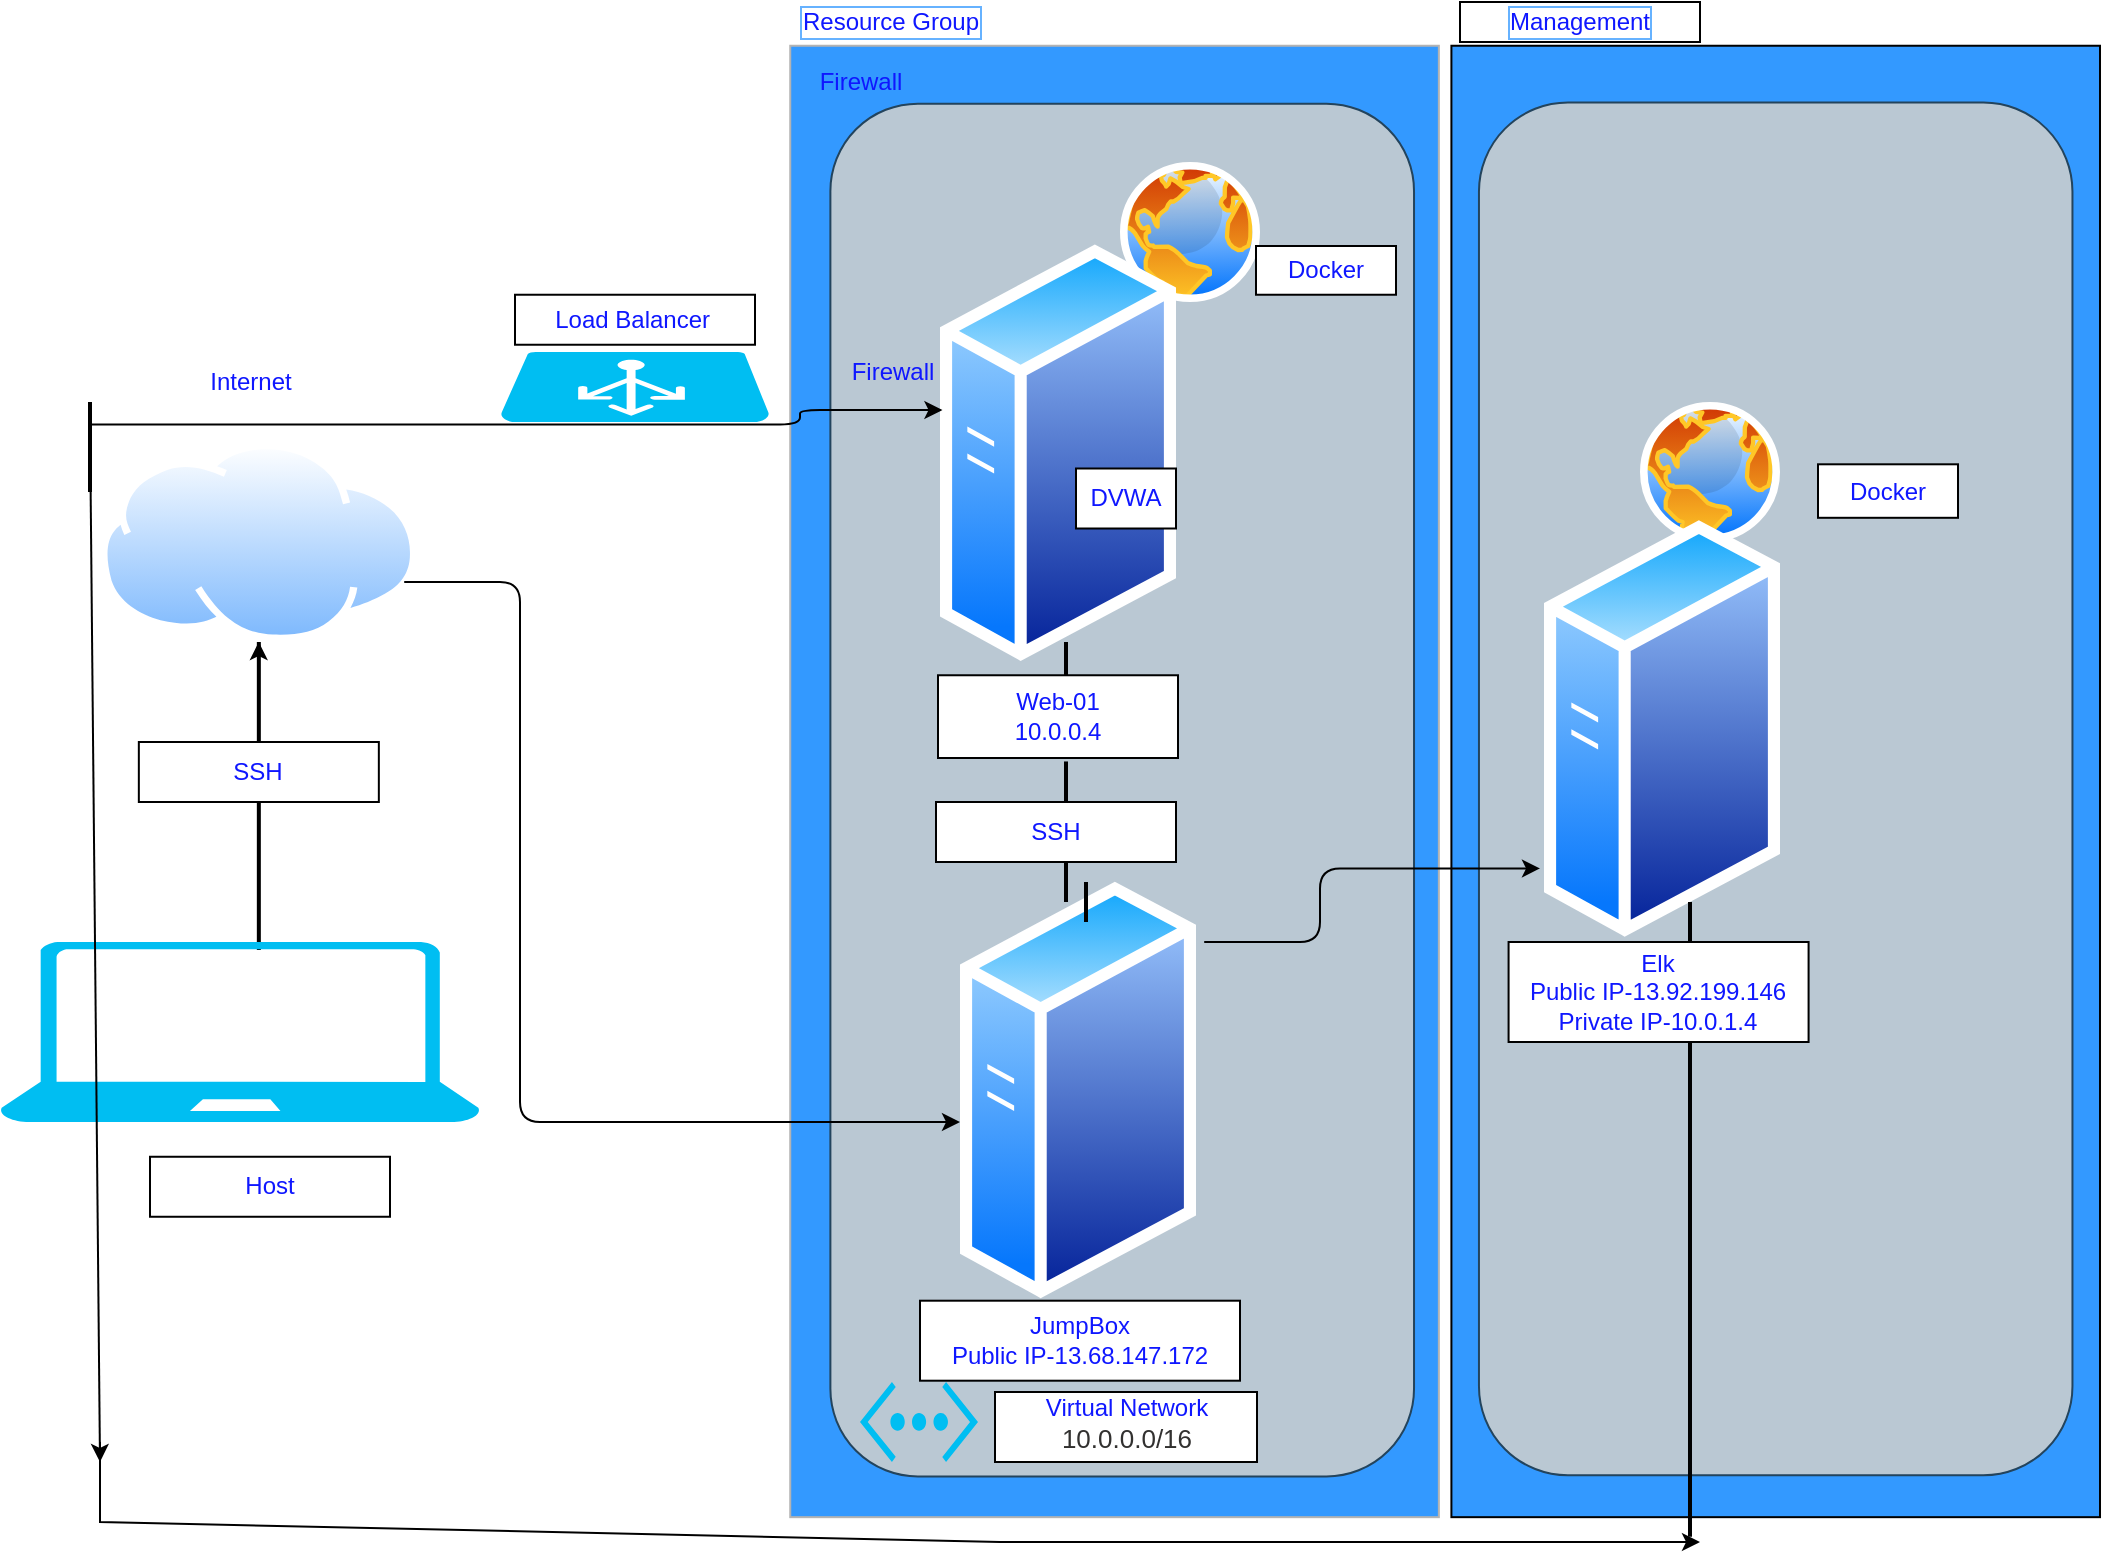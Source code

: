 <mxfile version="13.8.2" type="github">
  <diagram id="P_IlKrpKy8XU2x5JV2zW" name="Page-1">
    <mxGraphModel dx="1422" dy="1894" grid="1" gridSize="10" guides="1" tooltips="1" connect="1" arrows="1" fold="1" page="1" pageScale="1" pageWidth="850" pageHeight="1100" math="0" shadow="0">
      <root>
        <mxCell id="0" />
        <mxCell id="1" parent="0" />
        <mxCell id="mg66CrbLclxoDYNZEBj5-63" value="" style="line;strokeWidth=2;direction=south;html=1;fillColor=#00FFFF;gradientColor=none;fontColor=#99FFFF;" vertex="1" parent="1">
          <mxGeometry x="558" y="220" width="10" height="140" as="geometry" />
        </mxCell>
        <mxCell id="mg66CrbLclxoDYNZEBj5-57" value="" style="line;strokeWidth=2;direction=south;html=1;fillColor=#00FFFF;gradientColor=none;fontColor=#99FFFF;verticalAlign=top;" vertex="1" parent="1">
          <mxGeometry x="154.42" y="230" width="10" height="154.01" as="geometry" />
        </mxCell>
        <mxCell id="mg66CrbLclxoDYNZEBj5-54" value="" style="rounded=0;whiteSpace=wrap;html=1;fontColor=#0F17FF;rotation=90;fillColor=#3399FF;" vertex="1" parent="1">
          <mxGeometry x="550" y="137.58" width="735.71" height="324.3" as="geometry" />
        </mxCell>
        <mxCell id="mg66CrbLclxoDYNZEBj5-53" value="" style="rounded=0;whiteSpace=wrap;html=1;fontColor=#0F17FF;rotation=90;fillColor=#3399FF;strokeColor=#B3B3B3;" vertex="1" parent="1">
          <mxGeometry x="219.42" y="137.58" width="735.71" height="324.3" as="geometry" />
        </mxCell>
        <mxCell id="mg66CrbLclxoDYNZEBj5-51" value="" style="rounded=1;whiteSpace=wrap;html=1;rotation=90;fillColor=#bac8d3;strokeColor=#23445d;" vertex="1" parent="1">
          <mxGeometry x="574.67" y="155.07" width="686.37" height="296.75" as="geometry" />
        </mxCell>
        <mxCell id="mg66CrbLclxoDYNZEBj5-50" value="" style="rounded=1;whiteSpace=wrap;html=1;rotation=90;strokeColor=#23445d;fillColor=#bac8d3;" vertex="1" parent="1">
          <mxGeometry x="247.92" y="158.1" width="686.37" height="291.82" as="geometry" />
        </mxCell>
        <mxCell id="mg66CrbLclxoDYNZEBj5-23" value="" style="aspect=fixed;perimeter=ellipsePerimeter;html=1;align=center;shadow=0;dashed=0;spacingTop=3;image;image=img/lib/active_directory/internet_globe.svg;" vertex="1" parent="1">
          <mxGeometry x="590" y="-10" width="70" height="70" as="geometry" />
        </mxCell>
        <mxCell id="mg66CrbLclxoDYNZEBj5-1" value="" style="verticalLabelPosition=bottom;html=1;verticalAlign=top;align=center;strokeColor=none;fillColor=#00BEF2;shape=mxgraph.azure.laptop;pointerEvents=1;" vertex="1" parent="1">
          <mxGeometry x="30" y="380" width="240" height="90" as="geometry" />
        </mxCell>
        <mxCell id="mg66CrbLclxoDYNZEBj5-2" value="" style="aspect=fixed;perimeter=ellipsePerimeter;html=1;align=center;shadow=0;dashed=0;spacingTop=3;image;image=img/lib/active_directory/internet_cloud.svg;" vertex="1" parent="1">
          <mxGeometry x="80" y="130" width="158.73" height="100" as="geometry" />
        </mxCell>
        <mxCell id="mg66CrbLclxoDYNZEBj5-11" value="" style="verticalLabelPosition=bottom;html=1;verticalAlign=top;align=center;strokeColor=none;fillColor=#00BEF2;shape=mxgraph.azure.azure_load_balancer;" vertex="1" parent="1">
          <mxGeometry x="280" y="85" width="135" height="35" as="geometry" />
        </mxCell>
        <mxCell id="mg66CrbLclxoDYNZEBj5-12" value="" style="shape=image;html=1;verticalAlign=top;verticalLabelPosition=bottom;labelBackgroundColor=#ffffff;imageAspect=0;aspect=fixed;image=https://cdn4.iconfinder.com/data/icons/social-network-round-gloss-shine/128/docker-icon_copy.png;fontColor=#0F17FF;" vertex="1" parent="1">
          <mxGeometry x="910" y="160" width="128" height="128" as="geometry" />
        </mxCell>
        <mxCell id="mg66CrbLclxoDYNZEBj5-13" value="" style="aspect=fixed;perimeter=ellipsePerimeter;html=1;align=center;shadow=0;dashed=0;spacingTop=3;image;image=img/lib/active_directory/internet_globe.svg;" vertex="1" parent="1">
          <mxGeometry x="850" y="110" width="70" height="70" as="geometry" />
        </mxCell>
        <mxCell id="mg66CrbLclxoDYNZEBj5-14" value="" style="shape=image;html=1;verticalAlign=top;verticalLabelPosition=bottom;labelBackgroundColor=#ffffff;imageAspect=0;aspect=fixed;image=https://cdn4.iconfinder.com/data/icons/social-network-round-gloss-shine/128/docker-icon_copy.png" vertex="1" parent="1">
          <mxGeometry x="600" y="52.0" width="128" height="128" as="geometry" />
        </mxCell>
        <mxCell id="mg66CrbLclxoDYNZEBj5-15" value="" style="verticalLabelPosition=bottom;html=1;verticalAlign=top;align=center;strokeColor=none;fillColor=#00BEF2;shape=mxgraph.azure.virtual_network;pointerEvents=1;" vertex="1" parent="1">
          <mxGeometry x="460" y="600" width="59" height="40" as="geometry" />
        </mxCell>
        <mxCell id="mg66CrbLclxoDYNZEBj5-20" value="" style="aspect=fixed;perimeter=ellipsePerimeter;html=1;align=center;shadow=0;dashed=0;spacingTop=3;image;image=img/lib/active_directory/generic_server.svg;fontColor=#0F17FF;" vertex="1" parent="1">
          <mxGeometry x="500" y="30.0" width="118" height="210.71" as="geometry" />
        </mxCell>
        <mxCell id="mg66CrbLclxoDYNZEBj5-21" value="" style="aspect=fixed;perimeter=ellipsePerimeter;html=1;align=center;shadow=0;dashed=0;spacingTop=3;image;image=img/lib/active_directory/generic_server.svg;fontColor=#0F17FF;" vertex="1" parent="1">
          <mxGeometry x="802" y="167.9" width="118" height="210.71" as="geometry" />
        </mxCell>
        <mxCell id="mg66CrbLclxoDYNZEBj5-22" value="" style="aspect=fixed;perimeter=ellipsePerimeter;html=1;align=center;shadow=0;dashed=0;spacingTop=3;image;image=img/lib/active_directory/generic_server.svg;fontColor=#0F17FF;" vertex="1" parent="1">
          <mxGeometry x="510" y="348.64" width="118" height="210.71" as="geometry" />
        </mxCell>
        <mxCell id="mg66CrbLclxoDYNZEBj5-34" value="Resource Group" style="text;html=1;resizable=0;autosize=1;align=center;verticalAlign=middle;points=[];fillColor=none;strokeColor=none;rounded=0;fontColor=#0F17FF;labelBorderColor=#66B2FF;" vertex="1" parent="1">
          <mxGeometry x="425" y="-90" width="100" height="20" as="geometry" />
        </mxCell>
        <mxCell id="mg66CrbLclxoDYNZEBj5-35" value="Host" style="whiteSpace=wrap;html=1;fontColor=#0F17FF;" vertex="1" parent="1">
          <mxGeometry x="105" y="487.38" width="120" height="30" as="geometry" />
        </mxCell>
        <mxCell id="mg66CrbLclxoDYNZEBj5-36" value="Load Balancer&amp;nbsp;" style="whiteSpace=wrap;html=1;fontColor=#0F17FF;" vertex="1" parent="1">
          <mxGeometry x="287.5" y="56.37" width="120" height="25" as="geometry" />
        </mxCell>
        <mxCell id="mg66CrbLclxoDYNZEBj5-37" value="Internet" style="text;html=1;align=center;verticalAlign=middle;resizable=0;points=[];autosize=1;fontColor=#0F17FF;" vertex="1" parent="1">
          <mxGeometry x="125" y="90" width="60" height="20" as="geometry" />
        </mxCell>
        <mxCell id="mg66CrbLclxoDYNZEBj5-38" value="Firewall" style="text;html=1;align=center;verticalAlign=middle;resizable=0;points=[];autosize=1;fontColor=#0F17FF;" vertex="1" parent="1">
          <mxGeometry x="446.02" y="85" width="60" height="20" as="geometry" />
        </mxCell>
        <mxCell id="mg66CrbLclxoDYNZEBj5-39" value="Firewall" style="text;html=1;align=center;verticalAlign=middle;resizable=0;points=[];autosize=1;fontColor=#0F17FF;" vertex="1" parent="1">
          <mxGeometry x="430" y="-60" width="60" height="20" as="geometry" />
        </mxCell>
        <mxCell id="mg66CrbLclxoDYNZEBj5-40" value="JumpBox&lt;br&gt;Public IP-13.68.147.172" style="whiteSpace=wrap;html=1;fontColor=#0F17FF;" vertex="1" parent="1">
          <mxGeometry x="490" y="559.35" width="160" height="40" as="geometry" />
        </mxCell>
        <mxCell id="mg66CrbLclxoDYNZEBj5-41" value="Web-01&lt;br&gt;10.0.0.4" style="whiteSpace=wrap;html=1;fontColor=#0F17FF;" vertex="1" parent="1">
          <mxGeometry x="499" y="246.63" width="120" height="41.37" as="geometry" />
        </mxCell>
        <mxCell id="mg66CrbLclxoDYNZEBj5-42" value="Elk&lt;br&gt;Public IP-13.92.199.146&lt;br&gt;Private IP-10.0.1.4" style="whiteSpace=wrap;html=1;fontColor=#0F17FF;" vertex="1" parent="1">
          <mxGeometry x="784.29" y="380" width="150" height="50" as="geometry" />
        </mxCell>
        <mxCell id="mg66CrbLclxoDYNZEBj5-72" value="" style="edgeStyle=none;rounded=0;orthogonalLoop=1;jettySize=auto;html=1;fontColor=#99FFFF;" edge="1" parent="1" source="mg66CrbLclxoDYNZEBj5-43" target="mg66CrbLclxoDYNZEBj5-2">
          <mxGeometry relative="1" as="geometry" />
        </mxCell>
        <mxCell id="mg66CrbLclxoDYNZEBj5-43" value="SSH" style="whiteSpace=wrap;html=1;fontColor=#0F17FF;" vertex="1" parent="1">
          <mxGeometry x="99.42" y="280" width="120" height="30" as="geometry" />
        </mxCell>
        <mxCell id="mg66CrbLclxoDYNZEBj5-44" value="DVWA" style="whiteSpace=wrap;html=1;fontColor=#0F17FF;" vertex="1" parent="1">
          <mxGeometry x="568" y="143.25" width="50" height="30" as="geometry" />
        </mxCell>
        <mxCell id="mg66CrbLclxoDYNZEBj5-45" value="Docker" style="whiteSpace=wrap;html=1;fontColor=#0F17FF;" vertex="1" parent="1">
          <mxGeometry x="658" y="32" width="70" height="24.37" as="geometry" />
        </mxCell>
        <mxCell id="mg66CrbLclxoDYNZEBj5-46" value="Docker" style="whiteSpace=wrap;html=1;fontColor=#0F17FF;" vertex="1" parent="1">
          <mxGeometry x="939" y="141.15" width="70" height="26.75" as="geometry" />
        </mxCell>
        <mxCell id="mg66CrbLclxoDYNZEBj5-47" value="Virtual Network&lt;br&gt;&lt;div class=&quot;fxc-essentials-value fxs-portal-text&quot; tabindex=&quot;0&quot; title=&quot;10.0.0.0/16&quot; id=&quot;_weave_e_658&quot; style=&quot;font-weight: inherit ; font-size: 13px ; outline-color: rgb(96 , 94 , 92) ; overflow: hidden ; height: 18px ; line-height: 18px ; display: inline-block ; text-overflow: ellipsis ; text-align: left ; max-width: 100% ; color: rgb(50 , 49 , 48) ; outline-style: none&quot;&gt;10.0.0.0/16&lt;/div&gt;&lt;div class=&quot;fxs-copyfield-wrapper&quot; style=&quot;color: rgb(0 , 0 , 0) ; font-weight: inherit ; font-size: 13px ; position: absolute ; top: 0px ; right: 0px ; width: 24px ; height: 18px ; outline: none&quot;&gt;&lt;div class=&quot;fxs-copyfield fxc-base msportalfx-form-formelement&quot; style=&quot;font-weight: inherit ; position: absolute ; width: 24px ; top: 0px ; right: 0px ; opacity: 1 ; outline: none&quot;&gt;&lt;div class=&quot;azc-formElementSubLabelContainer&quot; style=&quot;font-weight: inherit ; outline: none&quot;&gt;&lt;div class=&quot;azc-formElementContainer&quot; style=&quot;font-weight: inherit ; outline: none&quot;&gt;&lt;div class=&quot;fxc-copyablelabel fxc-copyablelabel-disabled&quot; style=&quot;font-weight: inherit ; overflow: hidden ; padding: 0px ; background-color: transparent ; margin: -3px 0px -3px -0.5px ; outline: none&quot;&gt;&lt;div class=&quot;fxc-copyablelabel-copybutton fxc-copyablelabel-alignbutton fxc-base azc-control azc-button fxt-button fxs-inner-solid-border azc-button-default fxs-portal-button-primary&quot; tabindex=&quot;0&quot; style=&quot;border-width: 0px ; border-style: solid ; box-sizing: border-box ; overflow: hidden ; min-width: 0px ; padding: 2px 1px 0px ; height: 24px ; cursor: pointer ; text-align: center ; line-height: 1.385 ; background: none rgb(255 , 255 , 255) ; color: rgb(255 , 255 , 255) ; outline-width: 1px ; border-radius: 2px ; text-overflow: ellipsis ; position: relative ; float: right ; display: table ; margin: 0px ; border-color: rgb(0 , 120 , 212) ; font-family: &amp;#34;az_ea_font&amp;#34; , &amp;#34;segoe ui&amp;#34; , &amp;#34;az_font&amp;#34; , , , &amp;#34;blinkmacsystemfont&amp;#34; , &amp;#34;roboto&amp;#34; , &amp;#34;oxygen&amp;#34; , &amp;#34;ubuntu&amp;#34; , &amp;#34;cantarell&amp;#34; , &amp;#34;open sans&amp;#34; , &amp;#34;helvetica neue&amp;#34; , sans-serif ; outline-style: none&quot;&gt;&lt;div class=&quot;fxc-copyablelabel-clicked fxc-copyablelabel-anchor&quot; style=&quot;font-weight: inherit ; position: absolute ; height: 0px ; width: 12px ; top: 4.797px ; left: 6px ; outline: none&quot;&gt;&lt;/div&gt;&lt;div class=&quot;fxc-copyablelabel-hover fxc-copyablelabel-anchor fxc-base fxc-dockedballoon azc-control azc-control-disabled azc-dockedballoon azc-dockedballoon-validation azc-bg-default&quot; style=&quot;font-weight: inherit ; display: inline-block ; vertical-align: top ; box-sizing: border-box ; border-color: rgba(127 , 127 , 127 , 0.7) ; position: absolute ; height: 0px ; width: 12px ; top: 4.797px ; left: 6px ; outline: none&quot;&gt;&lt;div class=&quot;azc-dockedballoon-anchor&quot; tabindex=&quot;0&quot; style=&quot;font-size: 12px ; font-weight: bold ; cursor: pointer ; line-height: 16px ; visibility: hidden ; outline: none&quot;&gt;&lt;span class=&quot;azc-nonFabric-svg&quot; style=&quot;font-weight: inherit ; outline: none&quot;&gt;&lt;/span&gt;&lt;/div&gt;&lt;/div&gt;&lt;div class=&quot;fxc-copyablelabel-copyimage&quot; style=&quot;font-weight: inherit ; vertical-align: middle ; padding: 3px ; width: 22px ; height: 22px ; box-sizing: border-box ; display: inline-block ; outline: none&quot;&gt;&lt;/div&gt;&lt;/div&gt;&lt;br class=&quot;Apple-interchange-newline&quot;&gt;&lt;/div&gt;&lt;/div&gt;&lt;/div&gt;&lt;/div&gt;&lt;/div&gt;" style="whiteSpace=wrap;html=1;fontColor=#0F17FF;" vertex="1" parent="1">
          <mxGeometry x="527.5" y="605" width="131" height="35" as="geometry" />
        </mxCell>
        <mxCell id="mg66CrbLclxoDYNZEBj5-49" value="SSH" style="whiteSpace=wrap;html=1;fontColor=#0F17FF;" vertex="1" parent="1">
          <mxGeometry x="498" y="310" width="120" height="30" as="geometry" />
        </mxCell>
        <mxCell id="mg66CrbLclxoDYNZEBj5-52" value="Management" style="whiteSpace=wrap;html=1;fontColor=#0F17FF;labelBorderColor=#66B2FF;" vertex="1" parent="1">
          <mxGeometry x="760" y="-90" width="120" height="20" as="geometry" />
        </mxCell>
        <mxCell id="mg66CrbLclxoDYNZEBj5-61" value="" style="edgeStyle=elbowEdgeStyle;elbow=horizontal;endArrow=classic;html=1;fontColor=#99FFFF;entryX=0;entryY=0.576;entryDx=0;entryDy=0;entryPerimeter=0;" edge="1" parent="1" source="mg66CrbLclxoDYNZEBj5-2" target="mg66CrbLclxoDYNZEBj5-22">
          <mxGeometry width="50" height="50" relative="1" as="geometry">
            <mxPoint x="400" y="330" as="sourcePoint" />
            <mxPoint x="510" y="530" as="targetPoint" />
            <Array as="points">
              <mxPoint x="290" y="200" />
            </Array>
          </mxGeometry>
        </mxCell>
        <mxCell id="mg66CrbLclxoDYNZEBj5-64" value="" style="line;strokeWidth=2;direction=south;html=1;fillColor=#00FFFF;gradientColor=none;fontColor=#99FFFF;" vertex="1" parent="1">
          <mxGeometry x="558" y="340" width="10" height="20" as="geometry" />
        </mxCell>
        <mxCell id="mg66CrbLclxoDYNZEBj5-65" value="" style="line;strokeWidth=2;direction=south;html=1;fillColor=#00FFFF;gradientColor=none;fontColor=#99FFFF;" vertex="1" parent="1">
          <mxGeometry x="558" y="289.73" width="10" height="20" as="geometry" />
        </mxCell>
        <mxCell id="mg66CrbLclxoDYNZEBj5-66" value="" style="line;strokeWidth=2;direction=south;html=1;fillColor=#00FFFF;gradientColor=none;fontColor=#99FFFF;" vertex="1" parent="1">
          <mxGeometry x="558" y="230" width="10" height="16.63" as="geometry" />
        </mxCell>
        <mxCell id="mg66CrbLclxoDYNZEBj5-70" value="" style="edgeStyle=elbowEdgeStyle;elbow=horizontal;endArrow=classic;html=1;fontColor=#99FFFF;entryX=-0.017;entryY=0.832;entryDx=0;entryDy=0;entryPerimeter=0;" edge="1" parent="1" target="mg66CrbLclxoDYNZEBj5-21">
          <mxGeometry width="50" height="50" relative="1" as="geometry">
            <mxPoint x="632.104" y="380" as="sourcePoint" />
            <mxPoint x="910" y="650.009" as="targetPoint" />
            <Array as="points">
              <mxPoint x="690" y="380" />
              <mxPoint x="790" y="343" />
              <mxPoint x="710" y="380" />
            </Array>
          </mxGeometry>
        </mxCell>
        <mxCell id="mg66CrbLclxoDYNZEBj5-71" value="" style="edgeStyle=elbowEdgeStyle;elbow=horizontal;endArrow=classic;html=1;fontColor=#99FFFF;exitX=0.25;exitY=0.5;exitDx=0;exitDy=0;exitPerimeter=0;" edge="1" parent="1" source="mg66CrbLclxoDYNZEBj5-73" target="mg66CrbLclxoDYNZEBj5-20">
          <mxGeometry width="50" height="50" relative="1" as="geometry">
            <mxPoint x="156" y="114" as="sourcePoint" />
            <mxPoint x="460" y="384.009" as="targetPoint" />
            <Array as="points">
              <mxPoint x="430" y="114" />
              <mxPoint x="380" y="100" />
            </Array>
          </mxGeometry>
        </mxCell>
        <mxCell id="mg66CrbLclxoDYNZEBj5-73" value="" style="line;strokeWidth=2;direction=south;html=1;fillColor=#00FFFF;gradientColor=none;fontColor=#99FFFF;" vertex="1" parent="1">
          <mxGeometry x="70" y="110" width="10" height="45" as="geometry" />
        </mxCell>
        <mxCell id="mg66CrbLclxoDYNZEBj5-75" style="edgeStyle=none;rounded=0;orthogonalLoop=1;jettySize=auto;html=1;exitX=0.25;exitY=0.5;exitDx=0;exitDy=0;exitPerimeter=0;fontColor=#99FFFF;" edge="1" parent="1" source="mg66CrbLclxoDYNZEBj5-73">
          <mxGeometry relative="1" as="geometry">
            <mxPoint x="80" y="640" as="targetPoint" />
          </mxGeometry>
        </mxCell>
        <mxCell id="mg66CrbLclxoDYNZEBj5-76" style="edgeStyle=none;rounded=0;orthogonalLoop=1;jettySize=auto;html=1;fontColor=#99FFFF;" edge="1" parent="1">
          <mxGeometry relative="1" as="geometry">
            <mxPoint x="80" y="630" as="sourcePoint" />
            <mxPoint x="880" y="680" as="targetPoint" />
            <Array as="points">
              <mxPoint x="80" y="670" />
              <mxPoint x="530" y="680" />
              <mxPoint x="730" y="680" />
            </Array>
          </mxGeometry>
        </mxCell>
        <mxCell id="mg66CrbLclxoDYNZEBj5-82" value="" style="line;strokeWidth=2;direction=south;html=1;fillColor=#00FFFF;gradientColor=none;fontColor=#99FFFF;" vertex="1" parent="1">
          <mxGeometry x="870" y="430" width="10" height="247.38" as="geometry" />
        </mxCell>
        <mxCell id="mg66CrbLclxoDYNZEBj5-83" value="" style="line;strokeWidth=2;direction=south;html=1;fillColor=#00FFFF;gradientColor=none;fontColor=#99FFFF;" vertex="1" parent="1">
          <mxGeometry x="568" y="350" width="10" height="20" as="geometry" />
        </mxCell>
        <mxCell id="mg66CrbLclxoDYNZEBj5-84" value="" style="line;strokeWidth=2;direction=south;html=1;fillColor=#00FFFF;gradientColor=none;fontColor=#99FFFF;" vertex="1" parent="1">
          <mxGeometry x="870" y="360.0" width="10" height="20" as="geometry" />
        </mxCell>
      </root>
    </mxGraphModel>
  </diagram>
</mxfile>
